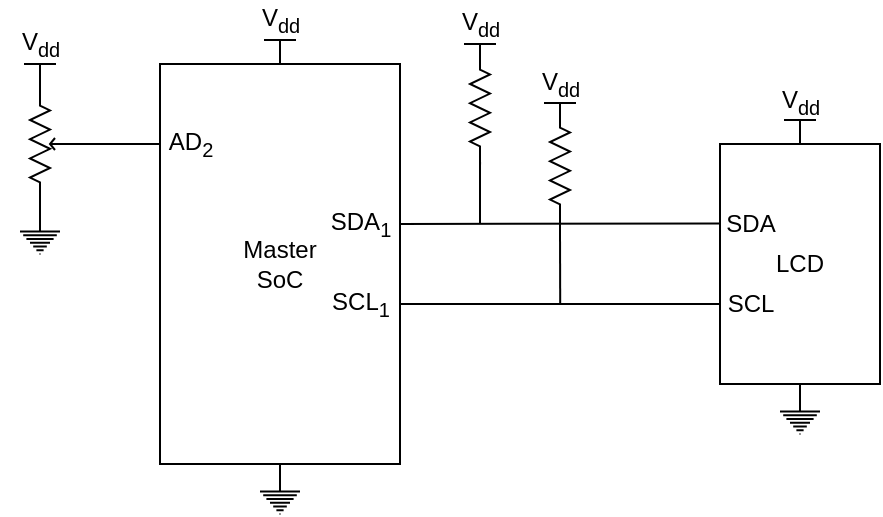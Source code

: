 <mxfile version="24.7.8">
  <diagram name="Page-1" id="MjW9wJx8TsuYarfzozEj">
    <mxGraphModel dx="810" dy="469" grid="1" gridSize="10" guides="1" tooltips="1" connect="1" arrows="1" fold="1" page="1" pageScale="1" pageWidth="1100" pageHeight="850" math="0" shadow="0">
      <root>
        <mxCell id="0" />
        <mxCell id="1" parent="0" />
        <mxCell id="kvC4jjaNbspcdyno63Sy-1" value="Master&lt;div&gt;SoC&lt;/div&gt;" style="rounded=0;whiteSpace=wrap;html=1;snapToPoint=1;arcSize=12;" parent="1" vertex="1">
          <mxGeometry x="280" y="80" width="120" height="200" as="geometry" />
        </mxCell>
        <mxCell id="kvC4jjaNbspcdyno63Sy-12" value="AD&lt;sub&gt;2&lt;/sub&gt;" style="text;html=1;align=center;verticalAlign=middle;resizable=1;points=[];autosize=1;strokeColor=none;fillColor=none;" parent="1" vertex="1">
          <mxGeometry x="270" y="105" width="50" height="30" as="geometry" />
        </mxCell>
        <mxCell id="kvC4jjaNbspcdyno63Sy-14" value="LCD" style="rounded=0;whiteSpace=wrap;html=1;" parent="1" vertex="1">
          <mxGeometry x="560" y="120" width="80" height="120" as="geometry" />
        </mxCell>
        <mxCell id="kvC4jjaNbspcdyno63Sy-15" value="" style="endArrow=none;html=1;rounded=0;entryX=0.004;entryY=0.331;entryDx=0;entryDy=0;entryPerimeter=0;exitX=1;exitY=0.4;exitDx=0;exitDy=0;exitPerimeter=0;" parent="1" source="kvC4jjaNbspcdyno63Sy-1" target="kvC4jjaNbspcdyno63Sy-14" edge="1">
          <mxGeometry width="50" height="50" relative="1" as="geometry">
            <mxPoint x="400" y="160" as="sourcePoint" />
            <mxPoint x="518.56" y="140.0" as="targetPoint" />
          </mxGeometry>
        </mxCell>
        <mxCell id="kvC4jjaNbspcdyno63Sy-17" value="" style="pointerEvents=1;verticalLabelPosition=bottom;shadow=0;dashed=0;align=center;html=1;verticalAlign=top;shape=mxgraph.electrical.signal_sources.protective_earth;strokeWidth=1;" parent="1" vertex="1">
          <mxGeometry x="590" y="250" width="20" height="15" as="geometry" />
        </mxCell>
        <mxCell id="kvC4jjaNbspcdyno63Sy-19" value="" style="pointerEvents=1;verticalLabelPosition=bottom;shadow=0;dashed=0;align=center;html=1;verticalAlign=top;shape=mxgraph.electrical.resistors.resistor_2;direction=south;strokeWidth=1;" parent="1" vertex="1">
          <mxGeometry x="435" y="72" width="10" height="60" as="geometry" />
        </mxCell>
        <mxCell id="kvC4jjaNbspcdyno63Sy-20" value="V&lt;sub&gt;dd&lt;/sub&gt;" style="verticalLabelPosition=top;verticalAlign=bottom;shape=mxgraph.electrical.signal_sources.vdd;shadow=0;dashed=0;align=center;strokeWidth=1;fontSize=24;html=1;flipV=1;noLabel=1;" parent="1" vertex="1">
          <mxGeometry x="592" y="108" width="16" height="12" as="geometry" />
        </mxCell>
        <mxCell id="kvC4jjaNbspcdyno63Sy-21" value="V&lt;sub&gt;dd&lt;/sub&gt;" style="text;html=1;align=center;verticalAlign=middle;resizable=1;points=[];autosize=1;strokeColor=none;fillColor=none;strokeWidth=1;" parent="1" vertex="1">
          <mxGeometry x="580" y="89" width="40" height="20" as="geometry" />
        </mxCell>
        <mxCell id="kvC4jjaNbspcdyno63Sy-23" value="" style="endArrow=none;html=1;rounded=0;entryX=1;entryY=0.5;entryDx=0;entryDy=0;entryPerimeter=0;exitX=0;exitY=0.57;exitDx=0;exitDy=0;exitPerimeter=0;strokeWidth=1;" parent="1" target="kvC4jjaNbspcdyno63Sy-19" edge="1">
          <mxGeometry width="50" height="50" relative="1" as="geometry">
            <mxPoint x="440.03" y="129.0" as="sourcePoint" />
            <mxPoint x="460" y="22.5" as="targetPoint" />
          </mxGeometry>
        </mxCell>
        <mxCell id="kvC4jjaNbspcdyno63Sy-26" value="V&lt;sub&gt;dd&lt;/sub&gt;" style="verticalLabelPosition=top;verticalAlign=bottom;shape=mxgraph.electrical.signal_sources.vdd;shadow=0;dashed=0;align=center;strokeWidth=1;fontSize=24;html=1;flipV=1;noLabel=1;" parent="1" vertex="1">
          <mxGeometry x="332" y="68" width="16" height="12" as="geometry" />
        </mxCell>
        <mxCell id="kvC4jjaNbspcdyno63Sy-27" value="V&lt;sub&gt;dd&lt;/sub&gt;" style="text;html=1;align=center;verticalAlign=middle;resizable=1;points=[];autosize=1;strokeColor=none;fillColor=none;strokeWidth=1;" parent="1" vertex="1">
          <mxGeometry x="320" y="48" width="40" height="20" as="geometry" />
        </mxCell>
        <mxCell id="kvC4jjaNbspcdyno63Sy-28" value="" style="pointerEvents=1;verticalLabelPosition=bottom;shadow=0;dashed=0;align=center;html=1;verticalAlign=top;shape=mxgraph.electrical.signal_sources.protective_earth;strokeWidth=1;" parent="1" vertex="1">
          <mxGeometry x="330" y="290" width="20" height="15" as="geometry" />
        </mxCell>
        <mxCell id="kvC4jjaNbspcdyno63Sy-29" value="V&lt;sub&gt;dd&lt;/sub&gt;" style="verticalLabelPosition=top;verticalAlign=bottom;shape=mxgraph.electrical.signal_sources.vdd;shadow=0;dashed=0;align=center;strokeWidth=1;fontSize=24;html=1;flipV=1;noLabel=1;" parent="1" vertex="1">
          <mxGeometry x="432" y="70" width="16" height="12" as="geometry" />
        </mxCell>
        <mxCell id="kvC4jjaNbspcdyno63Sy-30" value="V&lt;sub&gt;dd&lt;/sub&gt;" style="text;html=1;align=center;verticalAlign=middle;resizable=1;points=[];autosize=1;strokeColor=none;fillColor=none;strokeWidth=1;" parent="1" vertex="1">
          <mxGeometry x="420" y="50" width="40" height="20" as="geometry" />
        </mxCell>
        <mxCell id="kvC4jjaNbspcdyno63Sy-31" value="" style="endArrow=none;html=1;rounded=0;exitX=0.5;exitY=1;exitDx=0;exitDy=0;entryX=0.5;entryY=0;entryDx=0;entryDy=0;entryPerimeter=0;" parent="1" source="kvC4jjaNbspcdyno63Sy-1" target="kvC4jjaNbspcdyno63Sy-28" edge="1">
          <mxGeometry width="50" height="50" relative="1" as="geometry">
            <mxPoint x="450" y="260" as="sourcePoint" />
            <mxPoint x="500" y="210" as="targetPoint" />
          </mxGeometry>
        </mxCell>
        <mxCell id="kvC4jjaNbspcdyno63Sy-32" value="" style="endArrow=none;html=1;rounded=0;entryX=0.5;entryY=1;entryDx=0;entryDy=0;exitX=0.5;exitY=0;exitDx=0;exitDy=0;exitPerimeter=0;" parent="1" source="kvC4jjaNbspcdyno63Sy-17" target="kvC4jjaNbspcdyno63Sy-14" edge="1">
          <mxGeometry width="50" height="50" relative="1" as="geometry">
            <mxPoint x="450" y="260" as="sourcePoint" />
            <mxPoint x="500" y="210" as="targetPoint" />
          </mxGeometry>
        </mxCell>
        <mxCell id="kvC4jjaNbspcdyno63Sy-33" value="SDA&lt;sub&gt;1&lt;/sub&gt;" style="text;html=1;align=center;verticalAlign=middle;resizable=1;points=[];autosize=1;strokeColor=none;fillColor=none;" parent="1" vertex="1">
          <mxGeometry x="355" y="145" width="50" height="30" as="geometry" />
        </mxCell>
        <mxCell id="kvC4jjaNbspcdyno63Sy-35" value="SDA" style="text;html=1;align=center;verticalAlign=middle;resizable=1;points=[];autosize=1;strokeColor=none;fillColor=none;" parent="1" vertex="1">
          <mxGeometry x="560" y="150" width="30" height="20" as="geometry" />
        </mxCell>
        <mxCell id="kvC4jjaNbspcdyno63Sy-37" value="SCL&lt;sub&gt;1&lt;/sub&gt;" style="text;html=1;align=center;verticalAlign=middle;resizable=1;points=[];autosize=1;strokeColor=none;fillColor=none;" parent="1" vertex="1">
          <mxGeometry x="355" y="185" width="50" height="30" as="geometry" />
        </mxCell>
        <mxCell id="kvC4jjaNbspcdyno63Sy-38" value="SCL" style="text;html=1;align=center;verticalAlign=middle;resizable=1;points=[];autosize=1;strokeColor=none;fillColor=none;" parent="1" vertex="1">
          <mxGeometry x="550" y="190" width="50" height="20" as="geometry" />
        </mxCell>
        <mxCell id="kvC4jjaNbspcdyno63Sy-39" value="" style="endArrow=none;html=1;rounded=0;exitX=1;exitY=0.6;exitDx=0;exitDy=0;exitPerimeter=0;" parent="1" source="kvC4jjaNbspcdyno63Sy-1" edge="1">
          <mxGeometry width="50" height="50" relative="1" as="geometry">
            <mxPoint x="480" y="200" as="sourcePoint" />
            <mxPoint x="560" y="200" as="targetPoint" />
          </mxGeometry>
        </mxCell>
        <mxCell id="kvC4jjaNbspcdyno63Sy-43" value="" style="pointerEvents=1;verticalLabelPosition=bottom;shadow=0;dashed=0;align=center;html=1;verticalAlign=top;shape=mxgraph.electrical.resistors.resistor_2;direction=south;strokeWidth=1;" parent="1" vertex="1">
          <mxGeometry x="475" y="101" width="10" height="60" as="geometry" />
        </mxCell>
        <mxCell id="kvC4jjaNbspcdyno63Sy-45" value="V&lt;sub&gt;dd&lt;/sub&gt;" style="verticalLabelPosition=top;verticalAlign=bottom;shape=mxgraph.electrical.signal_sources.vdd;shadow=0;dashed=0;align=center;strokeWidth=1;fontSize=24;html=1;flipV=1;noLabel=1;" parent="1" vertex="1">
          <mxGeometry x="472" y="99.5" width="16" height="12" as="geometry" />
        </mxCell>
        <mxCell id="kvC4jjaNbspcdyno63Sy-46" value="V&lt;sub&gt;dd&lt;/sub&gt;" style="text;html=1;align=center;verticalAlign=middle;resizable=1;points=[];autosize=1;strokeColor=none;fillColor=none;strokeWidth=1;" parent="1" vertex="1">
          <mxGeometry x="460" y="80" width="40" height="20" as="geometry" />
        </mxCell>
        <mxCell id="kvC4jjaNbspcdyno63Sy-47" value="" style="endArrow=none;html=1;rounded=0;" parent="1" edge="1">
          <mxGeometry width="50" height="50" relative="1" as="geometry">
            <mxPoint x="440" y="160" as="sourcePoint" />
            <mxPoint x="440" y="130" as="targetPoint" />
          </mxGeometry>
        </mxCell>
        <mxCell id="kvC4jjaNbspcdyno63Sy-48" value="" style="endArrow=none;html=1;rounded=0;entryX=1;entryY=0.5;entryDx=0;entryDy=0;entryPerimeter=0;" parent="1" target="kvC4jjaNbspcdyno63Sy-43" edge="1">
          <mxGeometry width="50" height="50" relative="1" as="geometry">
            <mxPoint x="480.1" y="200" as="sourcePoint" />
            <mxPoint x="479.9" y="142.5" as="targetPoint" />
          </mxGeometry>
        </mxCell>
        <mxCell id="kvC4jjaNbspcdyno63Sy-51" value="V&lt;sub&gt;dd&lt;/sub&gt;" style="verticalLabelPosition=top;verticalAlign=bottom;shape=mxgraph.electrical.signal_sources.vdd;shadow=0;dashed=0;align=center;strokeWidth=1;fontSize=24;html=1;flipV=1;noLabel=1;" parent="1" vertex="1">
          <mxGeometry x="212" y="80" width="16" height="12" as="geometry" />
        </mxCell>
        <mxCell id="kvC4jjaNbspcdyno63Sy-52" value="V&lt;sub&gt;dd&lt;/sub&gt;" style="text;html=1;align=center;verticalAlign=middle;resizable=1;points=[];autosize=1;strokeColor=none;fillColor=none;strokeWidth=1;" parent="1" vertex="1">
          <mxGeometry x="200" y="60" width="40" height="20" as="geometry" />
        </mxCell>
        <mxCell id="kvC4jjaNbspcdyno63Sy-53" value="" style="pointerEvents=1;verticalLabelPosition=bottom;shadow=0;dashed=0;align=center;html=1;verticalAlign=top;shape=mxgraph.electrical.resistors.potentiometer_2;direction=north;" parent="1" vertex="1">
          <mxGeometry x="215" y="90" width="20" height="60" as="geometry" />
        </mxCell>
        <mxCell id="kvC4jjaNbspcdyno63Sy-54" value="" style="pointerEvents=1;verticalLabelPosition=bottom;shadow=0;dashed=0;align=center;html=1;verticalAlign=top;shape=mxgraph.electrical.signal_sources.protective_earth;strokeWidth=1;" parent="1" vertex="1">
          <mxGeometry x="210" y="160" width="20" height="15" as="geometry" />
        </mxCell>
        <mxCell id="kvC4jjaNbspcdyno63Sy-55" value="" style="endArrow=none;html=1;rounded=0;entryX=0;entryY=0.25;entryDx=0;entryDy=0;entryPerimeter=0;exitX=0.5;exitY=0;exitDx=0;exitDy=0;exitPerimeter=0;" parent="1" source="kvC4jjaNbspcdyno63Sy-54" target="kvC4jjaNbspcdyno63Sy-53" edge="1">
          <mxGeometry width="50" height="50" relative="1" as="geometry">
            <mxPoint x="330" y="200" as="sourcePoint" />
            <mxPoint x="380" y="150" as="targetPoint" />
          </mxGeometry>
        </mxCell>
        <mxCell id="kvC4jjaNbspcdyno63Sy-56" value="" style="endArrow=none;html=1;rounded=0;exitX=0.5;exitY=1;exitDx=0;exitDy=0;exitPerimeter=0;" parent="1" source="kvC4jjaNbspcdyno63Sy-53" edge="1">
          <mxGeometry width="50" height="50" relative="1" as="geometry">
            <mxPoint x="220" y="111.5" as="sourcePoint" />
            <mxPoint x="280" y="120" as="targetPoint" />
          </mxGeometry>
        </mxCell>
      </root>
    </mxGraphModel>
  </diagram>
</mxfile>
